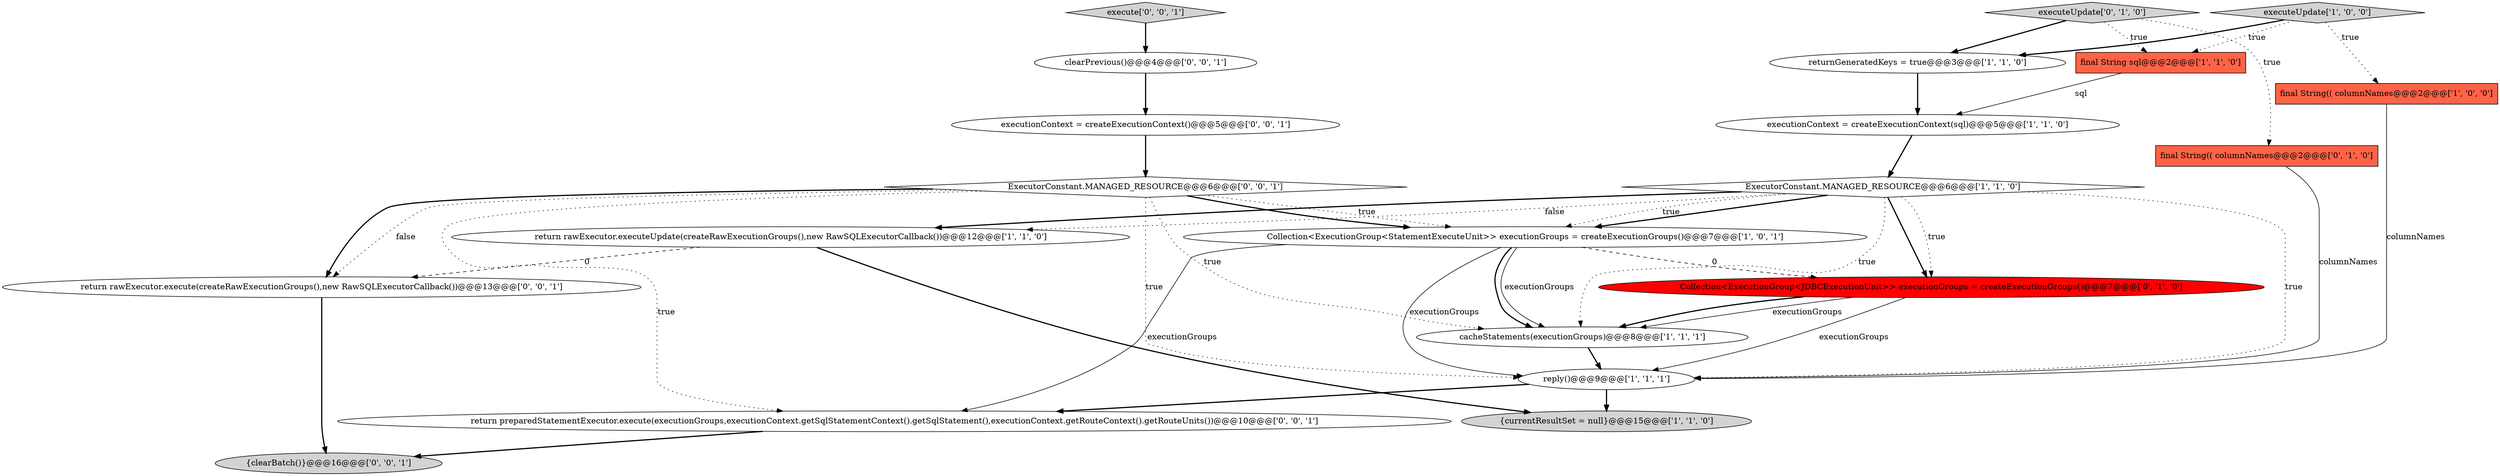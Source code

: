digraph {
5 [style = filled, label = "final String sql@@@2@@@['1', '1', '0']", fillcolor = tomato, shape = box image = "AAA0AAABBB1BBB"];
20 [style = filled, label = "{clearBatch()}@@@16@@@['0', '0', '1']", fillcolor = lightgray, shape = ellipse image = "AAA0AAABBB3BBB"];
0 [style = filled, label = "{currentResultSet = null}@@@15@@@['1', '1', '0']", fillcolor = lightgray, shape = ellipse image = "AAA0AAABBB1BBB"];
18 [style = filled, label = "clearPrevious()@@@4@@@['0', '0', '1']", fillcolor = white, shape = ellipse image = "AAA0AAABBB3BBB"];
8 [style = filled, label = "ExecutorConstant.MANAGED_RESOURCE@@@6@@@['1', '1', '0']", fillcolor = white, shape = diamond image = "AAA0AAABBB1BBB"];
13 [style = filled, label = "executeUpdate['0', '1', '0']", fillcolor = lightgray, shape = diamond image = "AAA0AAABBB2BBB"];
14 [style = filled, label = "execute['0', '0', '1']", fillcolor = lightgray, shape = diamond image = "AAA0AAABBB3BBB"];
17 [style = filled, label = "return rawExecutor.execute(createRawExecutionGroups(),new RawSQLExecutorCallback())@@@13@@@['0', '0', '1']", fillcolor = white, shape = ellipse image = "AAA0AAABBB3BBB"];
3 [style = filled, label = "Collection<ExecutionGroup<StatementExecuteUnit>> executionGroups = createExecutionGroups()@@@7@@@['1', '0', '1']", fillcolor = white, shape = ellipse image = "AAA0AAABBB1BBB"];
4 [style = filled, label = "executeUpdate['1', '0', '0']", fillcolor = lightgray, shape = diamond image = "AAA0AAABBB1BBB"];
9 [style = filled, label = "reply()@@@9@@@['1', '1', '1']", fillcolor = white, shape = ellipse image = "AAA0AAABBB1BBB"];
16 [style = filled, label = "return preparedStatementExecutor.execute(executionGroups,executionContext.getSqlStatementContext().getSqlStatement(),executionContext.getRouteContext().getRouteUnits())@@@10@@@['0', '0', '1']", fillcolor = white, shape = ellipse image = "AAA0AAABBB3BBB"];
15 [style = filled, label = "executionContext = createExecutionContext()@@@5@@@['0', '0', '1']", fillcolor = white, shape = ellipse image = "AAA0AAABBB3BBB"];
2 [style = filled, label = "cacheStatements(executionGroups)@@@8@@@['1', '1', '1']", fillcolor = white, shape = ellipse image = "AAA0AAABBB1BBB"];
11 [style = filled, label = "Collection<ExecutionGroup<JDBCExecutionUnit>> executionGroups = createExecutionGroups()@@@7@@@['0', '1', '0']", fillcolor = red, shape = ellipse image = "AAA1AAABBB2BBB"];
1 [style = filled, label = "final String(( columnNames@@@2@@@['1', '0', '0']", fillcolor = tomato, shape = box image = "AAA0AAABBB1BBB"];
19 [style = filled, label = "ExecutorConstant.MANAGED_RESOURCE@@@6@@@['0', '0', '1']", fillcolor = white, shape = diamond image = "AAA0AAABBB3BBB"];
12 [style = filled, label = "final String(( columnNames@@@2@@@['0', '1', '0']", fillcolor = tomato, shape = box image = "AAA0AAABBB2BBB"];
10 [style = filled, label = "returnGeneratedKeys = true@@@3@@@['1', '1', '0']", fillcolor = white, shape = ellipse image = "AAA0AAABBB1BBB"];
7 [style = filled, label = "executionContext = createExecutionContext(sql)@@@5@@@['1', '1', '0']", fillcolor = white, shape = ellipse image = "AAA0AAABBB1BBB"];
6 [style = filled, label = "return rawExecutor.executeUpdate(createRawExecutionGroups(),new RawSQLExecutorCallback())@@@12@@@['1', '1', '0']", fillcolor = white, shape = ellipse image = "AAA0AAABBB1BBB"];
4->10 [style = bold, label=""];
13->10 [style = bold, label=""];
4->5 [style = dotted, label="true"];
8->6 [style = dotted, label="false"];
9->0 [style = bold, label=""];
13->12 [style = dotted, label="true"];
4->1 [style = dotted, label="true"];
19->2 [style = dotted, label="true"];
8->2 [style = dotted, label="true"];
11->2 [style = solid, label="executionGroups"];
8->3 [style = bold, label=""];
18->15 [style = bold, label=""];
3->9 [style = solid, label="executionGroups"];
13->5 [style = dotted, label="true"];
8->6 [style = bold, label=""];
6->0 [style = bold, label=""];
6->17 [style = dashed, label="0"];
19->17 [style = bold, label=""];
2->9 [style = bold, label=""];
19->17 [style = dotted, label="false"];
5->7 [style = solid, label="sql"];
15->19 [style = bold, label=""];
7->8 [style = bold, label=""];
10->7 [style = bold, label=""];
11->2 [style = bold, label=""];
9->16 [style = bold, label=""];
8->3 [style = dotted, label="true"];
3->16 [style = solid, label="executionGroups"];
3->2 [style = solid, label="executionGroups"];
3->2 [style = bold, label=""];
19->3 [style = dotted, label="true"];
12->9 [style = solid, label="columnNames"];
19->9 [style = dotted, label="true"];
19->16 [style = dotted, label="true"];
8->11 [style = dotted, label="true"];
11->9 [style = solid, label="executionGroups"];
14->18 [style = bold, label=""];
8->9 [style = dotted, label="true"];
1->9 [style = solid, label="columnNames"];
16->20 [style = bold, label=""];
8->11 [style = bold, label=""];
19->3 [style = bold, label=""];
3->11 [style = dashed, label="0"];
17->20 [style = bold, label=""];
}
